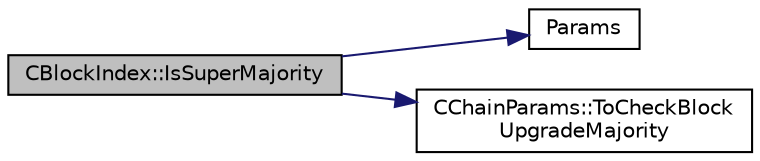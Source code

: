 digraph "CBlockIndex::IsSuperMajority"
{
  edge [fontname="Helvetica",fontsize="10",labelfontname="Helvetica",labelfontsize="10"];
  node [fontname="Helvetica",fontsize="10",shape=record];
  rankdir="LR";
  Node363 [label="CBlockIndex::IsSuperMajority",height=0.2,width=0.4,color="black", fillcolor="grey75", style="filled", fontcolor="black"];
  Node363 -> Node364 [color="midnightblue",fontsize="10",style="solid",fontname="Helvetica"];
  Node364 [label="Params",height=0.2,width=0.4,color="black", fillcolor="white", style="filled",URL="$chainparams_8cpp.html#ace5c5b706d71a324a417dd2db394fd4a",tooltip="Return the currently selected parameters. "];
  Node363 -> Node365 [color="midnightblue",fontsize="10",style="solid",fontname="Helvetica"];
  Node365 [label="CChainParams::ToCheckBlock\lUpgradeMajority",height=0.2,width=0.4,color="black", fillcolor="white", style="filled",URL="$class_c_chain_params.html#a84aa3a27051e0bc1d47586c24983548c"];
}
